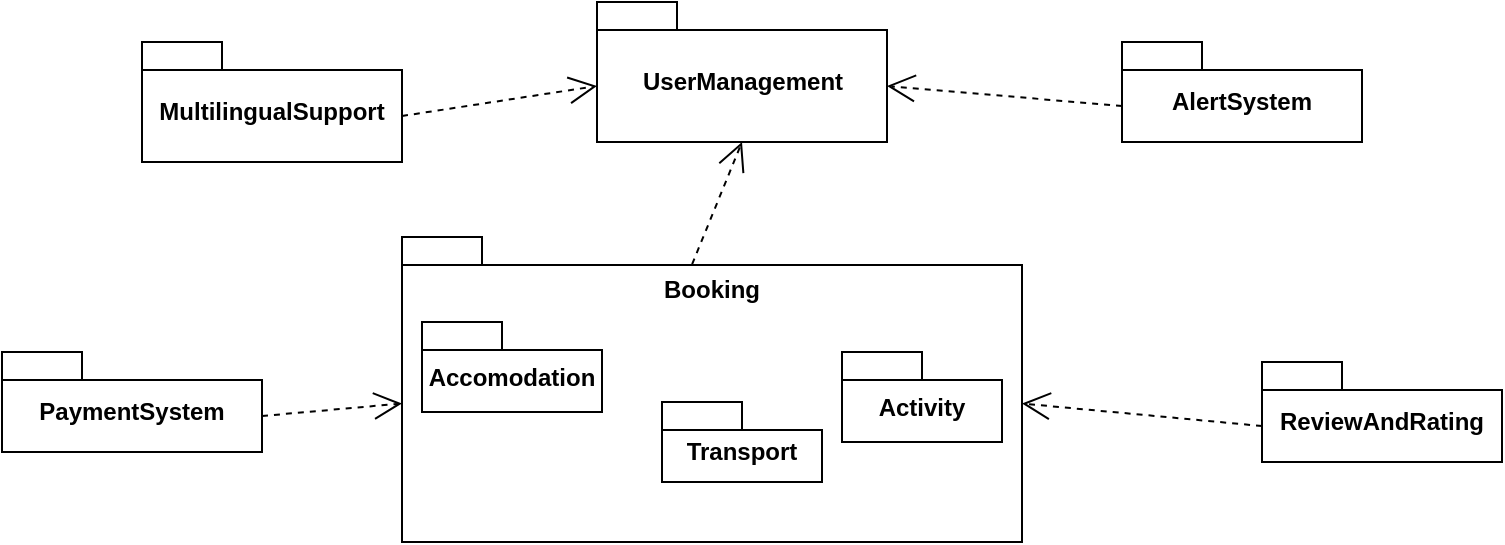 <mxfile version="27.0.9">
  <diagram name="Page-1" id="P7d-GJLEjzGacCMTFN-7">
    <mxGraphModel dx="872" dy="439" grid="1" gridSize="10" guides="1" tooltips="1" connect="1" arrows="1" fold="1" page="1" pageScale="1" pageWidth="850" pageHeight="1100" math="0" shadow="0">
      <root>
        <mxCell id="0" />
        <mxCell id="1" parent="0" />
        <mxCell id="MgcBq8YvQ_dkIzTFEZ2E-1" value="UserManagement" style="shape=folder;fontStyle=1;spacingTop=10;tabWidth=40;tabHeight=14;tabPosition=left;html=1;whiteSpace=wrap;" vertex="1" parent="1">
          <mxGeometry x="367.5" y="70" width="145" height="70" as="geometry" />
        </mxCell>
        <mxCell id="MgcBq8YvQ_dkIzTFEZ2E-2" value="Booking" style="shape=folder;fontStyle=1;spacingTop=-100;tabWidth=40;tabHeight=14;tabPosition=left;html=1;whiteSpace=wrap;align=center;" vertex="1" parent="1">
          <mxGeometry x="270" y="187.5" width="310" height="152.5" as="geometry" />
        </mxCell>
        <mxCell id="MgcBq8YvQ_dkIzTFEZ2E-3" value="Accomodation" style="shape=folder;fontStyle=1;spacingTop=10;tabWidth=40;tabHeight=14;tabPosition=left;html=1;whiteSpace=wrap;" vertex="1" parent="1">
          <mxGeometry x="280" y="230" width="90" height="45" as="geometry" />
        </mxCell>
        <mxCell id="MgcBq8YvQ_dkIzTFEZ2E-4" value="Transport" style="shape=folder;fontStyle=1;spacingTop=10;tabWidth=40;tabHeight=14;tabPosition=left;html=1;whiteSpace=wrap;" vertex="1" parent="1">
          <mxGeometry x="400" y="270" width="80" height="40" as="geometry" />
        </mxCell>
        <mxCell id="MgcBq8YvQ_dkIzTFEZ2E-5" value="Activity" style="shape=folder;fontStyle=1;spacingTop=10;tabWidth=40;tabHeight=14;tabPosition=left;html=1;whiteSpace=wrap;" vertex="1" parent="1">
          <mxGeometry x="490" y="245" width="80" height="45" as="geometry" />
        </mxCell>
        <mxCell id="MgcBq8YvQ_dkIzTFEZ2E-6" value="PaymentSystem" style="shape=folder;fontStyle=1;spacingTop=10;tabWidth=40;tabHeight=14;tabPosition=left;html=1;whiteSpace=wrap;" vertex="1" parent="1">
          <mxGeometry x="70" y="245" width="130" height="50" as="geometry" />
        </mxCell>
        <mxCell id="MgcBq8YvQ_dkIzTFEZ2E-7" value="ReviewAndRating" style="shape=folder;fontStyle=1;spacingTop=10;tabWidth=40;tabHeight=14;tabPosition=left;html=1;whiteSpace=wrap;" vertex="1" parent="1">
          <mxGeometry x="700" y="250" width="120" height="50" as="geometry" />
        </mxCell>
        <mxCell id="MgcBq8YvQ_dkIzTFEZ2E-8" value="AlertSystem" style="shape=folder;fontStyle=1;spacingTop=10;tabWidth=40;tabHeight=14;tabPosition=left;html=1;whiteSpace=wrap;" vertex="1" parent="1">
          <mxGeometry x="630" y="90" width="120" height="50" as="geometry" />
        </mxCell>
        <mxCell id="MgcBq8YvQ_dkIzTFEZ2E-9" value="MultilingualSupport" style="shape=folder;fontStyle=1;spacingTop=10;tabWidth=40;tabHeight=14;tabPosition=left;html=1;whiteSpace=wrap;" vertex="1" parent="1">
          <mxGeometry x="140" y="90" width="130" height="60" as="geometry" />
        </mxCell>
        <mxCell id="MgcBq8YvQ_dkIzTFEZ2E-10" value="" style="endArrow=open;endSize=12;dashed=1;html=1;rounded=0;exitX=0.468;exitY=0.089;exitDx=0;exitDy=0;exitPerimeter=0;entryX=0.5;entryY=1;entryDx=0;entryDy=0;entryPerimeter=0;" edge="1" parent="1" source="MgcBq8YvQ_dkIzTFEZ2E-2" target="MgcBq8YvQ_dkIzTFEZ2E-1">
          <mxGeometry width="160" relative="1" as="geometry">
            <mxPoint x="350" y="230" as="sourcePoint" />
            <mxPoint x="510" y="230" as="targetPoint" />
          </mxGeometry>
        </mxCell>
        <mxCell id="MgcBq8YvQ_dkIzTFEZ2E-12" value="" style="endArrow=open;endSize=12;dashed=1;html=1;rounded=0;exitX=0;exitY=0;exitDx=130;exitDy=32;exitPerimeter=0;entryX=0;entryY=0;entryDx=0;entryDy=83.25;entryPerimeter=0;" edge="1" parent="1" source="MgcBq8YvQ_dkIzTFEZ2E-6" target="MgcBq8YvQ_dkIzTFEZ2E-2">
          <mxGeometry width="160" relative="1" as="geometry">
            <mxPoint x="350" y="230" as="sourcePoint" />
            <mxPoint x="510" y="230" as="targetPoint" />
          </mxGeometry>
        </mxCell>
        <mxCell id="MgcBq8YvQ_dkIzTFEZ2E-13" value="" style="endArrow=open;endSize=12;dashed=1;html=1;rounded=0;exitX=0;exitY=0;exitDx=0;exitDy=32;exitPerimeter=0;entryX=0;entryY=0;entryDx=310;entryDy=83.25;entryPerimeter=0;" edge="1" parent="1" source="MgcBq8YvQ_dkIzTFEZ2E-7" target="MgcBq8YvQ_dkIzTFEZ2E-2">
          <mxGeometry width="160" relative="1" as="geometry">
            <mxPoint x="350" y="230" as="sourcePoint" />
            <mxPoint x="510" y="230" as="targetPoint" />
          </mxGeometry>
        </mxCell>
        <mxCell id="MgcBq8YvQ_dkIzTFEZ2E-14" value="" style="endArrow=open;endSize=12;dashed=1;html=1;rounded=0;exitX=0;exitY=0;exitDx=130;exitDy=37;exitPerimeter=0;entryX=0;entryY=0;entryDx=0;entryDy=42;entryPerimeter=0;" edge="1" parent="1" source="MgcBq8YvQ_dkIzTFEZ2E-9" target="MgcBq8YvQ_dkIzTFEZ2E-1">
          <mxGeometry width="160" relative="1" as="geometry">
            <mxPoint x="350" y="230" as="sourcePoint" />
            <mxPoint x="510" y="230" as="targetPoint" />
          </mxGeometry>
        </mxCell>
        <mxCell id="MgcBq8YvQ_dkIzTFEZ2E-16" value="" style="endArrow=open;endSize=12;dashed=1;html=1;rounded=0;exitX=0;exitY=0;exitDx=0;exitDy=32;exitPerimeter=0;entryX=0;entryY=0;entryDx=145;entryDy=42;entryPerimeter=0;" edge="1" parent="1" source="MgcBq8YvQ_dkIzTFEZ2E-8" target="MgcBq8YvQ_dkIzTFEZ2E-1">
          <mxGeometry width="160" relative="1" as="geometry">
            <mxPoint x="350" y="230" as="sourcePoint" />
            <mxPoint x="510" y="230" as="targetPoint" />
          </mxGeometry>
        </mxCell>
      </root>
    </mxGraphModel>
  </diagram>
</mxfile>
